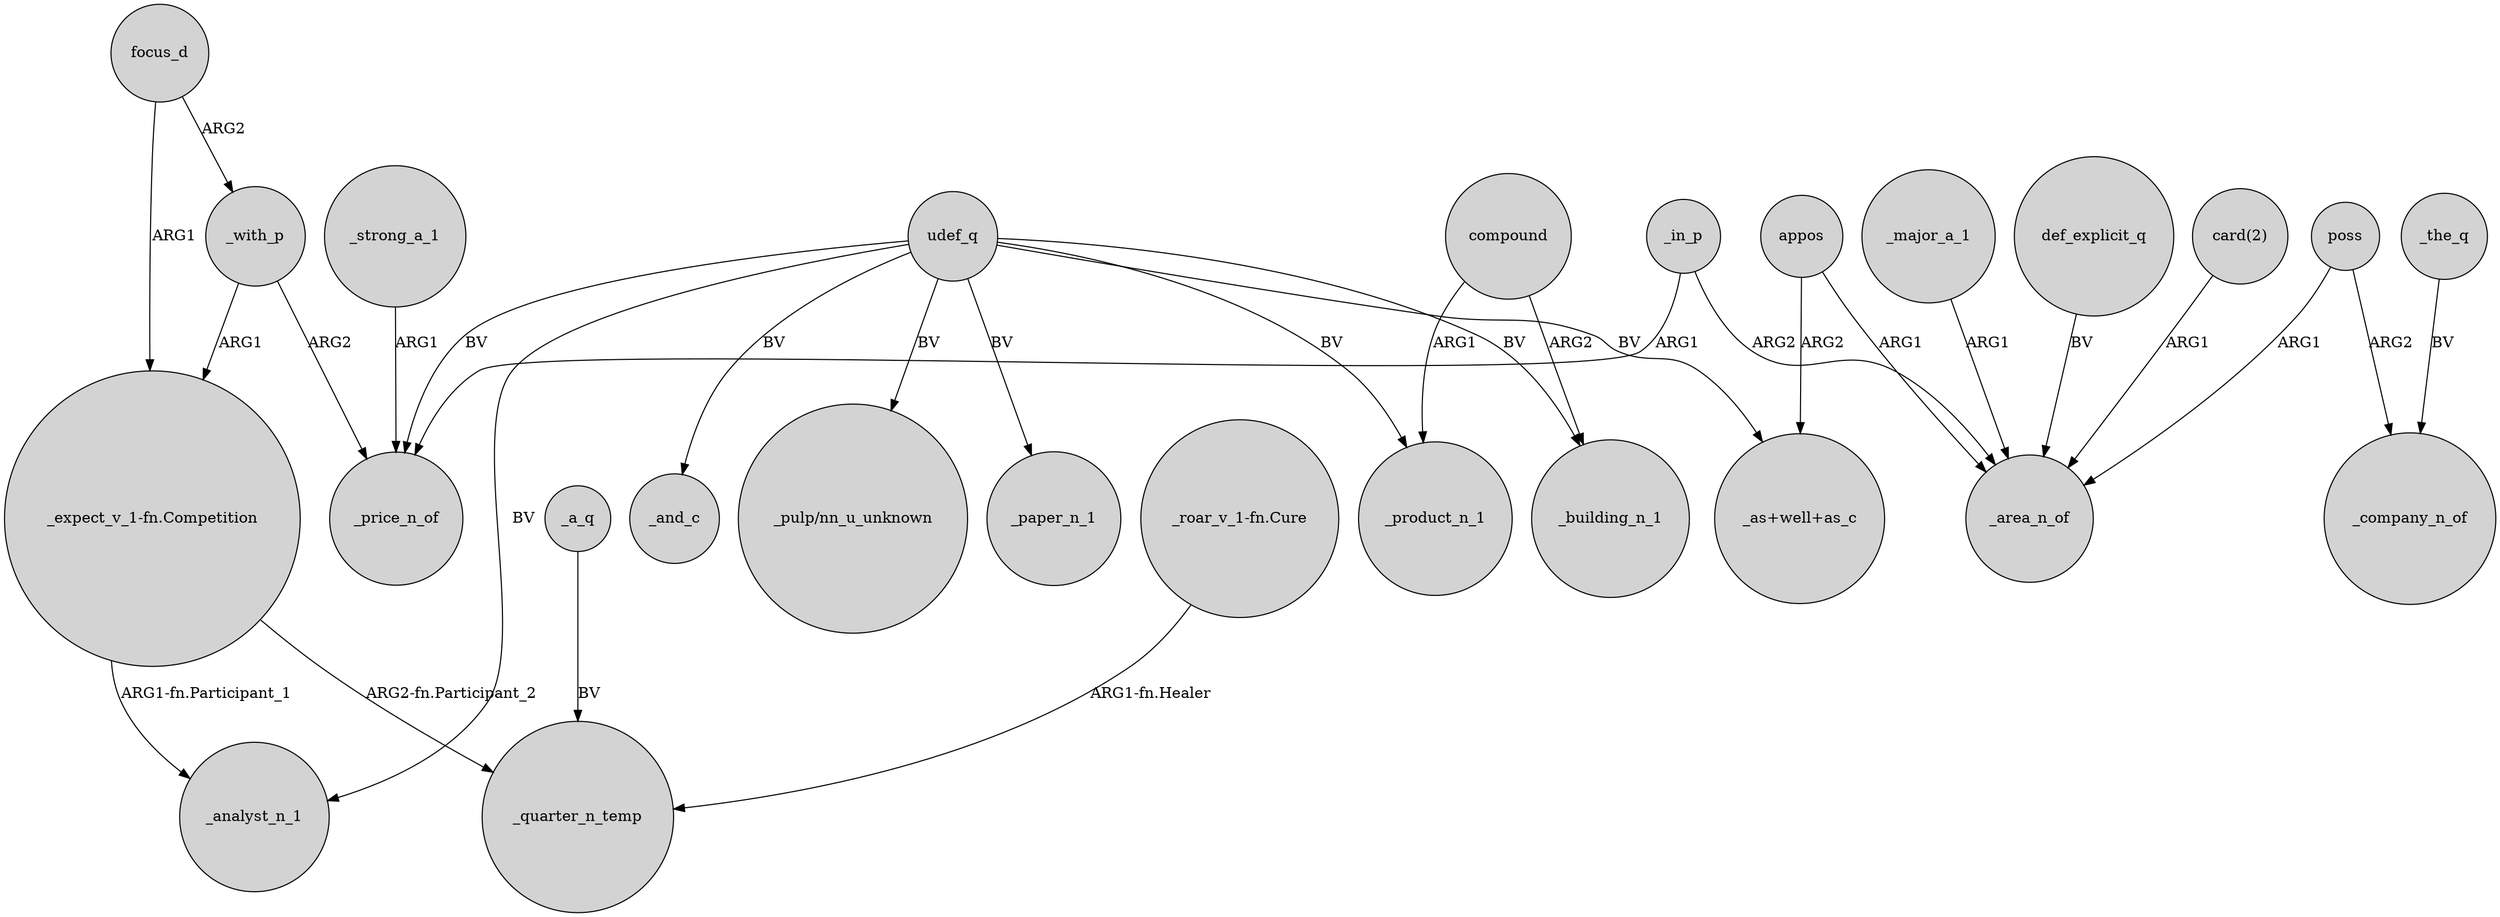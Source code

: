 digraph {
	node [shape=circle style=filled]
	_strong_a_1 -> _price_n_of [label=ARG1]
	"_expect_v_1-fn.Competition" -> _quarter_n_temp [label="ARG2-fn.Participant_2"]
	focus_d -> _with_p [label=ARG2]
	udef_q -> _analyst_n_1 [label=BV]
	udef_q -> _paper_n_1 [label=BV]
	udef_q -> _price_n_of [label=BV]
	udef_q -> _building_n_1 [label=BV]
	udef_q -> _product_n_1 [label=BV]
	udef_q -> _and_c [label=BV]
	def_explicit_q -> _area_n_of [label=BV]
	poss -> _area_n_of [label=ARG1]
	_a_q -> _quarter_n_temp [label=BV]
	_with_p -> "_expect_v_1-fn.Competition" [label=ARG1]
	_in_p -> _area_n_of [label=ARG2]
	"card(2)" -> _area_n_of [label=ARG1]
	_with_p -> _price_n_of [label=ARG2]
	poss -> _company_n_of [label=ARG2]
	"_roar_v_1-fn.Cure" -> _quarter_n_temp [label="ARG1-fn.Healer"]
	udef_q -> "_pulp/nn_u_unknown" [label=BV]
	_major_a_1 -> _area_n_of [label=ARG1]
	focus_d -> "_expect_v_1-fn.Competition" [label=ARG1]
	udef_q -> "_as+well+as_c" [label=BV]
	appos -> _area_n_of [label=ARG1]
	appos -> "_as+well+as_c" [label=ARG2]
	compound -> _product_n_1 [label=ARG1]
	_in_p -> _price_n_of [label=ARG1]
	compound -> _building_n_1 [label=ARG2]
	_the_q -> _company_n_of [label=BV]
	"_expect_v_1-fn.Competition" -> _analyst_n_1 [label="ARG1-fn.Participant_1"]
}
